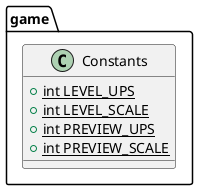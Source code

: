 @startuml
class game.Constants {
+ {static} int LEVEL_UPS
+ {static} int LEVEL_SCALE
+ {static} int PREVIEW_UPS
+ {static} int PREVIEW_SCALE
}

@enduml